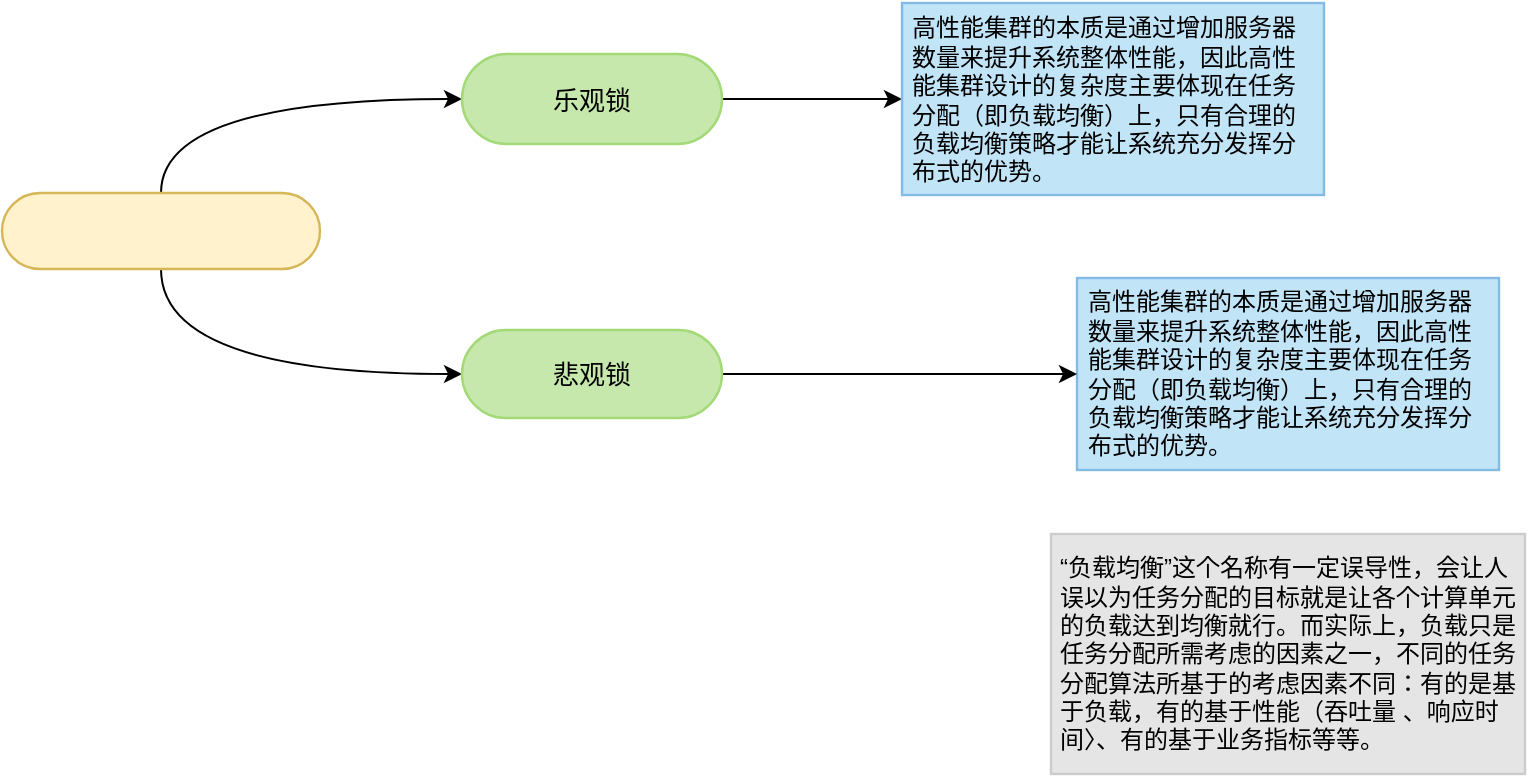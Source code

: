 <mxfile version="12.7.2" type="device"><diagram id="WpdVT73j2vJyB1eqXVeU" name="Page-1"><mxGraphModel dx="798" dy="830" grid="1" gridSize="10" guides="1" tooltips="1" connect="1" arrows="1" fold="1" page="1" pageScale="1" pageWidth="850" pageHeight="1100" math="0" shadow="0"><root><mxCell id="0"/><mxCell id="1" parent="0"/><mxCell id="AxzDhDAwIAvNybyn66XR-2" style="edgeStyle=orthogonalEdgeStyle;orthogonalLoop=1;jettySize=auto;html=1;exitX=0.5;exitY=0;exitDx=0;exitDy=0;entryX=0;entryY=0.5;entryDx=0;entryDy=0;curved=1;" parent="1" source="g3ZymRP7E2ipxu_k75r9-3" target="TiQs_-yoASMQba-yPMKY-1" edge="1"><mxGeometry relative="1" as="geometry"/></mxCell><mxCell id="AxzDhDAwIAvNybyn66XR-3" style="edgeStyle=orthogonalEdgeStyle;curved=1;orthogonalLoop=1;jettySize=auto;html=1;exitX=0.5;exitY=1;exitDx=0;exitDy=0;entryX=0;entryY=0.5;entryDx=0;entryDy=0;" parent="1" source="g3ZymRP7E2ipxu_k75r9-3" target="AxzDhDAwIAvNybyn66XR-1" edge="1"><mxGeometry relative="1" as="geometry"/></mxCell><mxCell id="g3ZymRP7E2ipxu_k75r9-3" value="" style="html=1;whiteSpace=wrap;rounded=1;arcSize=50;fontSize=13;spacing=5;strokeColor=#d6b656;strokeOpacity=100;fillOpacity=100;fillColor=#fff2cc;strokeWidth=1.2;" parent="1" vertex="1"><mxGeometry x="720" y="169.5" width="159" height="38" as="geometry"/></mxCell><mxCell id="_sr1n55KmHzAtiqAJon0-6" value="高性能集群的本质是通过增加服务器数量来提升系统整体性能，因此高性能集群设计的复杂度主要体现在任务分配（即负载均衡）上，只有合理的负载均衡策略才能让系统充分发挥分布式的优势。" style="html=1;whiteSpace=wrap;;fontSize=12;fontColor=#000000;spacing=5;strokeColor=#83bbe5;strokeOpacity=100;fillOpacity=100;fillColor=#c1e4f7;strokeWidth=1.2;align=left;spacingLeft=0;" parent="1" vertex="1"><mxGeometry x="1257.5" y="212" width="211" height="96" as="geometry"/></mxCell><mxCell id="Glz3HPvzwtaLm0t4SgCk-2" style="edgeStyle=orthogonalEdgeStyle;rounded=0;orthogonalLoop=1;jettySize=auto;html=1;exitX=1;exitY=0.5;exitDx=0;exitDy=0;entryX=0;entryY=0.5;entryDx=0;entryDy=0;" edge="1" parent="1" source="TiQs_-yoASMQba-yPMKY-1" target="Glz3HPvzwtaLm0t4SgCk-1"><mxGeometry relative="1" as="geometry"/></mxCell><mxCell id="TiQs_-yoASMQba-yPMKY-1" value="乐观锁" style="html=1;whiteSpace=wrap;rounded=1;arcSize=50;fontSize=13;fontColor=#000000;spacing=5;strokeColor=#a3d977;strokeOpacity=100;fillOpacity=100;fillColor=#c7e8ac;strokeWidth=1.2;" parent="1" vertex="1"><mxGeometry x="950" y="100" width="130" height="45" as="geometry"/></mxCell><mxCell id="j13ojDUtiqb6NSi2nm8b-3" style="edgeStyle=orthogonalEdgeStyle;rounded=0;orthogonalLoop=1;jettySize=auto;html=1;exitX=1;exitY=0.5;exitDx=0;exitDy=0;entryX=0;entryY=0.5;entryDx=0;entryDy=0;" parent="1" source="AxzDhDAwIAvNybyn66XR-1" target="_sr1n55KmHzAtiqAJon0-6" edge="1"><mxGeometry relative="1" as="geometry"/></mxCell><mxCell id="AxzDhDAwIAvNybyn66XR-1" value="悲观锁" style="html=1;whiteSpace=wrap;rounded=1;arcSize=50;fontSize=13;fontColor=#000000;spacing=5;strokeColor=#a3d977;strokeOpacity=100;fillOpacity=100;fillColor=#c7e8ac;strokeWidth=1.2;" parent="1" vertex="1"><mxGeometry x="950" y="238" width="130" height="44" as="geometry"/></mxCell><mxCell id="oX2ocSOKMbzK_TRLZzTH-9" style="edgeStyle=orthogonalEdgeStyle;curved=1;orthogonalLoop=1;jettySize=auto;html=1;exitX=1;exitY=0.5;exitDx=0;exitDy=0;entryX=0;entryY=0.5;entryDx=0;entryDy=0;" parent="1" edge="1"><mxGeometry relative="1" as="geometry"><mxPoint x="3681" y="94" as="sourcePoint"/></mxGeometry></mxCell><mxCell id="j13ojDUtiqb6NSi2nm8b-2" value="&lt;div style=&quot;text-align: left&quot;&gt;&lt;div&gt;“负载均衡”这个名称有一定误导性，会让人误以为任务分配的目标就是让各个计算单元的负载达到均衡就行。而实际上，负载只是任务分配所需考虑的因素之一，不同的任务分配算法所基于的考虑因素不同：有的是基于负载，有的基于性能（吞吐量 、响应时间〉、有的基于业务指标等等。&lt;/div&gt;&lt;/div&gt;" style="html=1;whiteSpace=wrap;;fontSize=12;fontColor=#000000;spacing=5;strokeColor=#cccccc;strokeOpacity=100;fillOpacity=100;fillColor=#e5e5e5;strokeWidth=1.2;" parent="1" vertex="1"><mxGeometry x="1244.5" y="340" width="237" height="120" as="geometry"/></mxCell><mxCell id="Glz3HPvzwtaLm0t4SgCk-1" value="高性能集群的本质是通过增加服务器数量来提升系统整体性能，因此高性能集群设计的复杂度主要体现在任务分配（即负载均衡）上，只有合理的负载均衡策略才能让系统充分发挥分布式的优势。" style="html=1;whiteSpace=wrap;;fontSize=12;fontColor=#000000;spacing=5;strokeColor=#83bbe5;strokeOpacity=100;fillOpacity=100;fillColor=#c1e4f7;strokeWidth=1.2;align=left;spacingLeft=0;" vertex="1" parent="1"><mxGeometry x="1170" y="74.5" width="211" height="96" as="geometry"/></mxCell></root></mxGraphModel></diagram></mxfile>